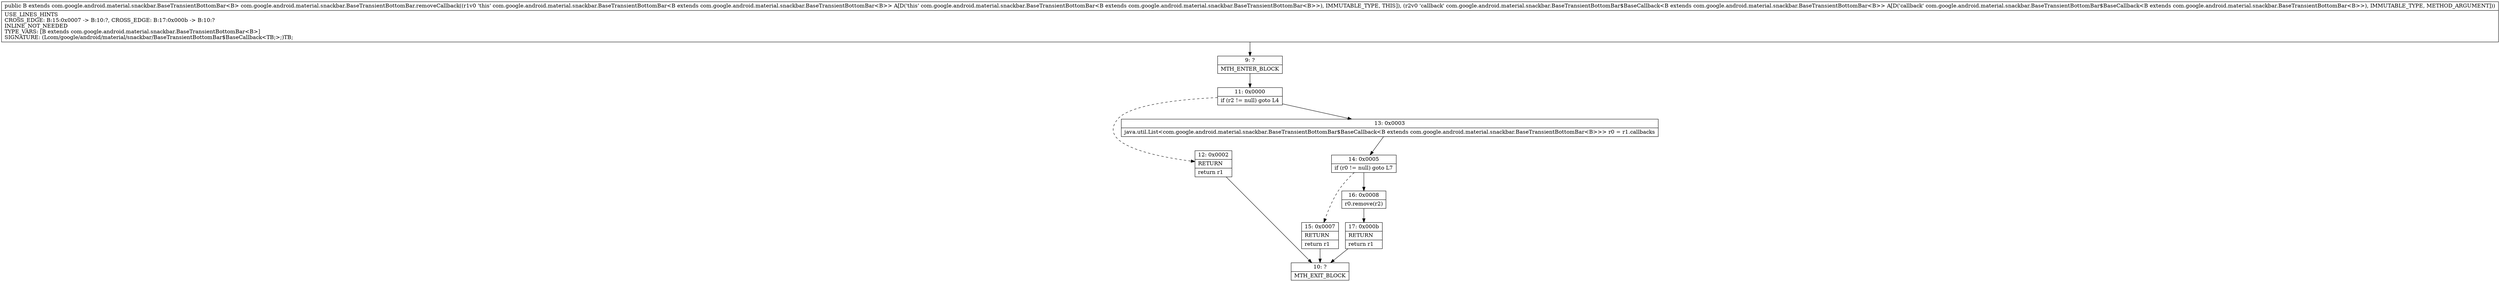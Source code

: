 digraph "CFG forcom.google.android.material.snackbar.BaseTransientBottomBar.removeCallback(Lcom\/google\/android\/material\/snackbar\/BaseTransientBottomBar$BaseCallback;)Lcom\/google\/android\/material\/snackbar\/BaseTransientBottomBar;" {
Node_9 [shape=record,label="{9\:\ ?|MTH_ENTER_BLOCK\l}"];
Node_11 [shape=record,label="{11\:\ 0x0000|if (r2 != null) goto L4\l}"];
Node_12 [shape=record,label="{12\:\ 0x0002|RETURN\l|return r1\l}"];
Node_10 [shape=record,label="{10\:\ ?|MTH_EXIT_BLOCK\l}"];
Node_13 [shape=record,label="{13\:\ 0x0003|java.util.List\<com.google.android.material.snackbar.BaseTransientBottomBar$BaseCallback\<B extends com.google.android.material.snackbar.BaseTransientBottomBar\<B\>\>\> r0 = r1.callbacks\l}"];
Node_14 [shape=record,label="{14\:\ 0x0005|if (r0 != null) goto L7\l}"];
Node_15 [shape=record,label="{15\:\ 0x0007|RETURN\l|return r1\l}"];
Node_16 [shape=record,label="{16\:\ 0x0008|r0.remove(r2)\l}"];
Node_17 [shape=record,label="{17\:\ 0x000b|RETURN\l|return r1\l}"];
MethodNode[shape=record,label="{public B extends com.google.android.material.snackbar.BaseTransientBottomBar\<B\> com.google.android.material.snackbar.BaseTransientBottomBar.removeCallback((r1v0 'this' com.google.android.material.snackbar.BaseTransientBottomBar\<B extends com.google.android.material.snackbar.BaseTransientBottomBar\<B\>\> A[D('this' com.google.android.material.snackbar.BaseTransientBottomBar\<B extends com.google.android.material.snackbar.BaseTransientBottomBar\<B\>\>), IMMUTABLE_TYPE, THIS]), (r2v0 'callback' com.google.android.material.snackbar.BaseTransientBottomBar$BaseCallback\<B extends com.google.android.material.snackbar.BaseTransientBottomBar\<B\>\> A[D('callback' com.google.android.material.snackbar.BaseTransientBottomBar$BaseCallback\<B extends com.google.android.material.snackbar.BaseTransientBottomBar\<B\>\>), IMMUTABLE_TYPE, METHOD_ARGUMENT]))  | USE_LINES_HINTS\lCROSS_EDGE: B:15:0x0007 \-\> B:10:?, CROSS_EDGE: B:17:0x000b \-\> B:10:?\lINLINE_NOT_NEEDED\lTYPE_VARS: [B extends com.google.android.material.snackbar.BaseTransientBottomBar\<B\>]\lSIGNATURE: (Lcom\/google\/android\/material\/snackbar\/BaseTransientBottomBar$BaseCallback\<TB;\>;)TB;\l}"];
MethodNode -> Node_9;Node_9 -> Node_11;
Node_11 -> Node_12[style=dashed];
Node_11 -> Node_13;
Node_12 -> Node_10;
Node_13 -> Node_14;
Node_14 -> Node_15[style=dashed];
Node_14 -> Node_16;
Node_15 -> Node_10;
Node_16 -> Node_17;
Node_17 -> Node_10;
}

